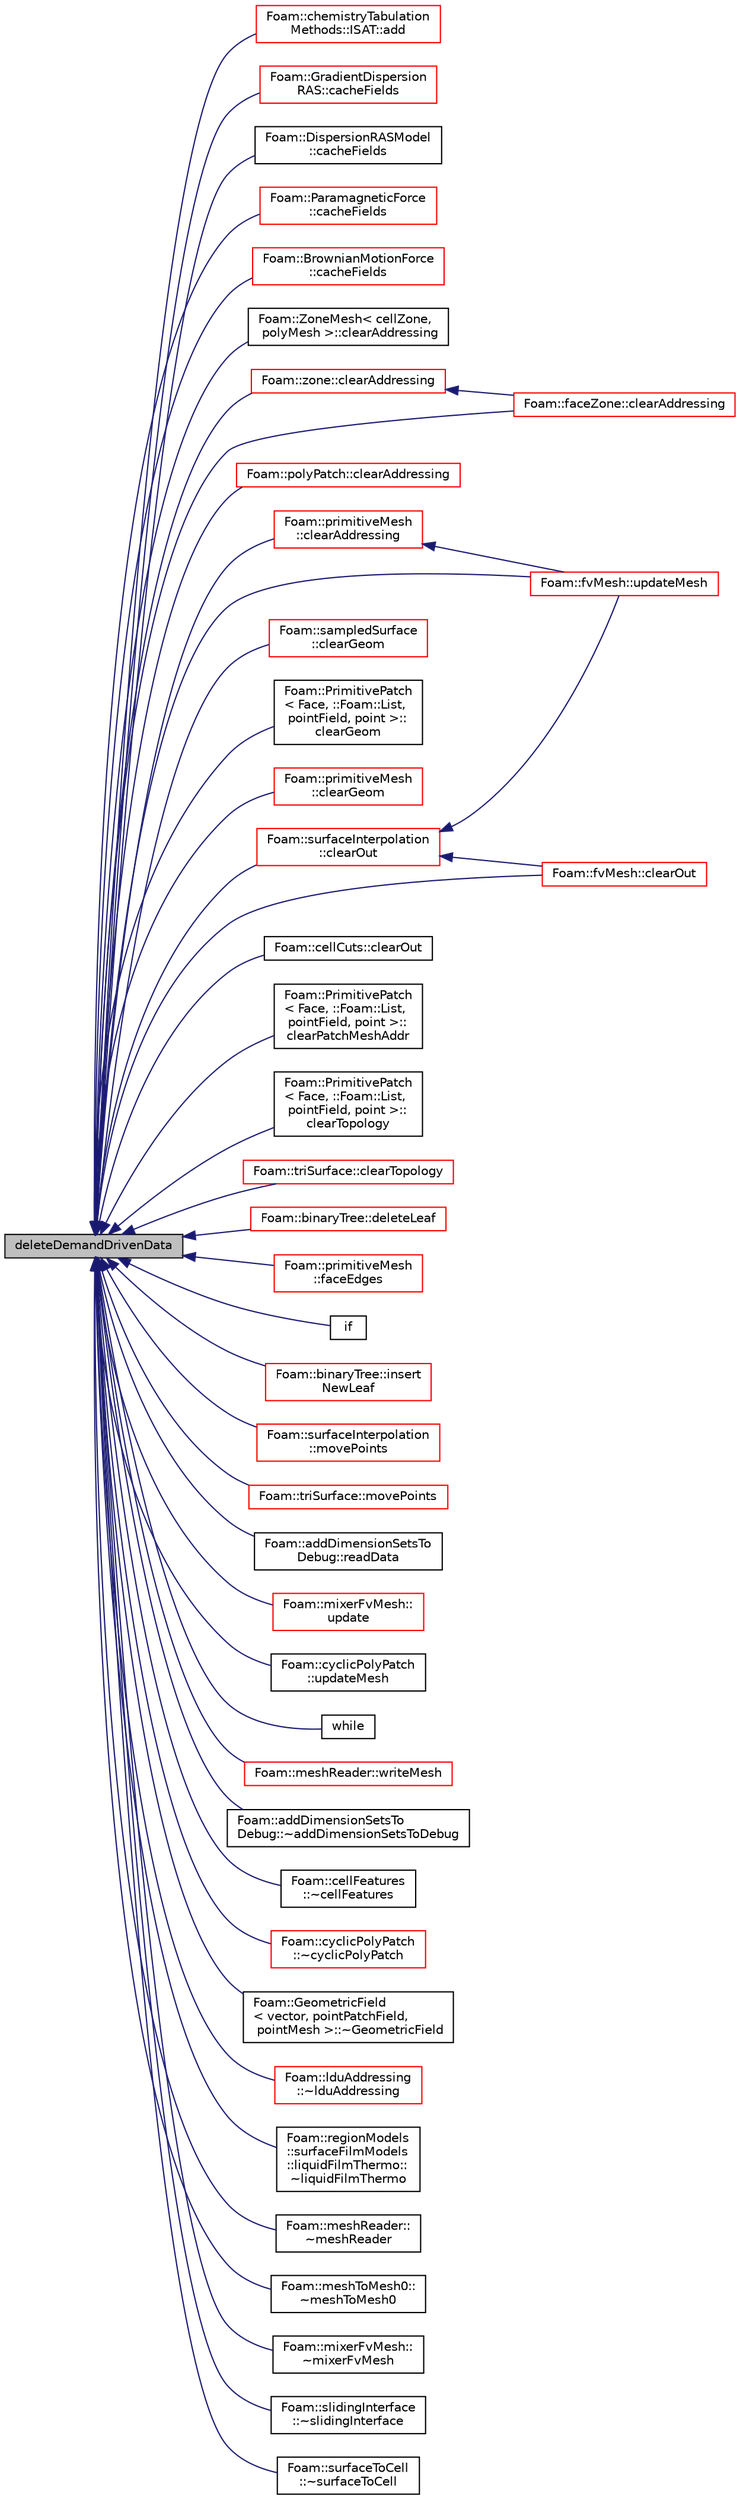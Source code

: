 digraph "deleteDemandDrivenData"
{
  bgcolor="transparent";
  edge [fontname="Helvetica",fontsize="10",labelfontname="Helvetica",labelfontsize="10"];
  node [fontname="Helvetica",fontsize="10",shape=record];
  rankdir="LR";
  Node100083 [label="deleteDemandDrivenData",height=0.2,width=0.4,color="black", fillcolor="grey75", style="filled", fontcolor="black"];
  Node100083 -> Node100084 [dir="back",color="midnightblue",fontsize="10",style="solid",fontname="Helvetica"];
  Node100084 [label="Foam::chemistryTabulation\lMethods::ISAT::add",height=0.2,width=0.4,color="red",URL="$a31129.html#a43753935ab5cec049001873b80d38a01",tooltip="Add information to the tabulation. "];
  Node100083 -> Node100088 [dir="back",color="midnightblue",fontsize="10",style="solid",fontname="Helvetica"];
  Node100088 [label="Foam::GradientDispersion\lRAS::cacheFields",height=0.2,width=0.4,color="red",URL="$a25729.html#a6005414ac27ae3e0b5a783ba216c1906",tooltip="Cache carrier fields. "];
  Node100083 -> Node100090 [dir="back",color="midnightblue",fontsize="10",style="solid",fontname="Helvetica"];
  Node100090 [label="Foam::DispersionRASModel\l::cacheFields",height=0.2,width=0.4,color="black",URL="$a25725.html#a6005414ac27ae3e0b5a783ba216c1906",tooltip="Cache carrier fields. "];
  Node100083 -> Node100091 [dir="back",color="midnightblue",fontsize="10",style="solid",fontname="Helvetica"];
  Node100091 [label="Foam::ParamagneticForce\l::cacheFields",height=0.2,width=0.4,color="red",URL="$a25281.html#a6005414ac27ae3e0b5a783ba216c1906",tooltip="Cache fields. "];
  Node100083 -> Node100093 [dir="back",color="midnightblue",fontsize="10",style="solid",fontname="Helvetica"];
  Node100093 [label="Foam::BrownianMotionForce\l::cacheFields",height=0.2,width=0.4,color="red",URL="$a25737.html#a6005414ac27ae3e0b5a783ba216c1906",tooltip="Cache fields. "];
  Node100083 -> Node100095 [dir="back",color="midnightblue",fontsize="10",style="solid",fontname="Helvetica"];
  Node100095 [label="Foam::ZoneMesh\< cellZone,\l polyMesh \>::clearAddressing",height=0.2,width=0.4,color="black",URL="$a28677.html#aac1ee7169044dccb262b78097d6ab1a8",tooltip="Clear addressing. "];
  Node100083 -> Node100096 [dir="back",color="midnightblue",fontsize="10",style="solid",fontname="Helvetica"];
  Node100096 [label="Foam::zone::clearAddressing",height=0.2,width=0.4,color="red",URL="$a28673.html#aac1ee7169044dccb262b78097d6ab1a8",tooltip="Clear addressing. "];
  Node100096 -> Node100097 [dir="back",color="midnightblue",fontsize="10",style="solid",fontname="Helvetica"];
  Node100097 [label="Foam::faceZone::clearAddressing",height=0.2,width=0.4,color="red",URL="$a28665.html#aac1ee7169044dccb262b78097d6ab1a8",tooltip="Clear addressing. "];
  Node100083 -> Node100097 [dir="back",color="midnightblue",fontsize="10",style="solid",fontname="Helvetica"];
  Node100083 -> Node100194 [dir="back",color="midnightblue",fontsize="10",style="solid",fontname="Helvetica"];
  Node100194 [label="Foam::polyPatch::clearAddressing",height=0.2,width=0.4,color="red",URL="$a28633.html#aac1ee7169044dccb262b78097d6ab1a8",tooltip="Clear addressing. "];
  Node100083 -> Node100228 [dir="back",color="midnightblue",fontsize="10",style="solid",fontname="Helvetica"];
  Node100228 [label="Foam::primitiveMesh\l::clearAddressing",height=0.2,width=0.4,color="red",URL="$a28685.html#aac1ee7169044dccb262b78097d6ab1a8",tooltip="Clear topological data. "];
  Node100228 -> Node100229 [dir="back",color="midnightblue",fontsize="10",style="solid",fontname="Helvetica"];
  Node100229 [label="Foam::fvMesh::updateMesh",height=0.2,width=0.4,color="red",URL="$a23593.html#a9c8cde0b192708d622d874f8cc2df66d",tooltip="Update mesh corresponding to the given map. "];
  Node100083 -> Node101370 [dir="back",color="midnightblue",fontsize="10",style="solid",fontname="Helvetica"];
  Node101370 [label="Foam::sampledSurface\l::clearGeom",height=0.2,width=0.4,color="red",URL="$a30653.html#a9781d3d5d4698ccb4ae3c791960aa0c5"];
  Node100083 -> Node102046 [dir="back",color="midnightblue",fontsize="10",style="solid",fontname="Helvetica"];
  Node102046 [label="Foam::PrimitivePatch\l\< Face, ::Foam::List,\l pointField, point \>::\lclearGeom",height=0.2,width=0.4,color="black",URL="$a28693.html#a499a7f858dc495c47b618e168fec6372"];
  Node100083 -> Node102047 [dir="back",color="midnightblue",fontsize="10",style="solid",fontname="Helvetica"];
  Node102047 [label="Foam::primitiveMesh\l::clearGeom",height=0.2,width=0.4,color="red",URL="$a28685.html#a499a7f858dc495c47b618e168fec6372",tooltip="Clear geometry. "];
  Node100083 -> Node102052 [dir="back",color="midnightblue",fontsize="10",style="solid",fontname="Helvetica"];
  Node102052 [label="Foam::surfaceInterpolation\l::clearOut",height=0.2,width=0.4,color="red",URL="$a24105.html#af320697688df08f1438d37a86bcaf25d",tooltip="Clear all geometry and addressing. "];
  Node102052 -> Node102032 [dir="back",color="midnightblue",fontsize="10",style="solid",fontname="Helvetica"];
  Node102032 [label="Foam::fvMesh::clearOut",height=0.2,width=0.4,color="red",URL="$a23593.html#af320697688df08f1438d37a86bcaf25d",tooltip="Clear all geometry and addressing. "];
  Node102052 -> Node100229 [dir="back",color="midnightblue",fontsize="10",style="solid",fontname="Helvetica"];
  Node100083 -> Node102032 [dir="back",color="midnightblue",fontsize="10",style="solid",fontname="Helvetica"];
  Node100083 -> Node102054 [dir="back",color="midnightblue",fontsize="10",style="solid",fontname="Helvetica"];
  Node102054 [label="Foam::cellCuts::clearOut",height=0.2,width=0.4,color="black",URL="$a22213.html#af320697688df08f1438d37a86bcaf25d",tooltip="Clear out demand driven storage. "];
  Node100083 -> Node102055 [dir="back",color="midnightblue",fontsize="10",style="solid",fontname="Helvetica"];
  Node102055 [label="Foam::PrimitivePatch\l\< Face, ::Foam::List,\l pointField, point \>::\lclearPatchMeshAddr",height=0.2,width=0.4,color="black",URL="$a28693.html#adce7b0b57a3bbab0d02ee8592687eff1"];
  Node100083 -> Node102056 [dir="back",color="midnightblue",fontsize="10",style="solid",fontname="Helvetica"];
  Node102056 [label="Foam::PrimitivePatch\l\< Face, ::Foam::List,\l pointField, point \>::\lclearTopology",height=0.2,width=0.4,color="black",URL="$a28693.html#a7bf396cb5f889f9d774acbbbfcdd83e0"];
  Node100083 -> Node102057 [dir="back",color="midnightblue",fontsize="10",style="solid",fontname="Helvetica"];
  Node102057 [label="Foam::triSurface::clearTopology",height=0.2,width=0.4,color="red",URL="$a31961.html#a7bf396cb5f889f9d774acbbbfcdd83e0"];
  Node100083 -> Node102071 [dir="back",color="midnightblue",fontsize="10",style="solid",fontname="Helvetica"];
  Node102071 [label="Foam::binaryTree::deleteLeaf",height=0.2,width=0.4,color="red",URL="$a31121.html#a22597380d249108b6d08474aba8a98ed",tooltip="Delete a leaf from the binary tree and reshape the binary tree for. "];
  Node100083 -> Node102073 [dir="back",color="midnightblue",fontsize="10",style="solid",fontname="Helvetica"];
  Node102073 [label="Foam::primitiveMesh\l::faceEdges",height=0.2,width=0.4,color="red",URL="$a28685.html#adbfcf489a527a07c33d684834faace79"];
  Node100083 -> Node102126 [dir="back",color="midnightblue",fontsize="10",style="solid",fontname="Helvetica"];
  Node102126 [label="if",height=0.2,width=0.4,color="black",URL="$a39305.html#a8b7f998449b569bf0b55d8c54cbac3cc"];
  Node100083 -> Node102127 [dir="back",color="midnightblue",fontsize="10",style="solid",fontname="Helvetica"];
  Node102127 [label="Foam::binaryTree::insert\lNewLeaf",height=0.2,width=0.4,color="red",URL="$a31121.html#a94f4a0d750cf10f8b5791750a6859483"];
  Node100083 -> Node102002 [dir="back",color="midnightblue",fontsize="10",style="solid",fontname="Helvetica"];
  Node102002 [label="Foam::surfaceInterpolation\l::movePoints",height=0.2,width=0.4,color="red",URL="$a24105.html#a049fe0a86e2c86b4c0bb5fe02583bea4",tooltip="Do what is neccessary if the mesh has moved. "];
  Node100083 -> Node102129 [dir="back",color="midnightblue",fontsize="10",style="solid",fontname="Helvetica"];
  Node102129 [label="Foam::triSurface::movePoints",height=0.2,width=0.4,color="red",URL="$a31961.html#ab62834098bae1d3887f578c700754f39",tooltip="Move points. "];
  Node100083 -> Node102131 [dir="back",color="midnightblue",fontsize="10",style="solid",fontname="Helvetica"];
  Node102131 [label="Foam::addDimensionSetsTo\lDebug::readData",height=0.2,width=0.4,color="black",URL="$a27485.html#a27acfcce377f5e7a42aa7545b6601208",tooltip="Read. "];
  Node100083 -> Node102132 [dir="back",color="midnightblue",fontsize="10",style="solid",fontname="Helvetica"];
  Node102132 [label="Foam::mixerFvMesh::\lupdate",height=0.2,width=0.4,color="red",URL="$a31817.html#aa2aac016e2bf7b5bd2b271786c2791aa",tooltip="Update the mesh for both mesh motion and topology change. "];
  Node100083 -> Node102134 [dir="back",color="midnightblue",fontsize="10",style="solid",fontname="Helvetica"];
  Node102134 [label="Foam::cyclicPolyPatch\l::updateMesh",height=0.2,width=0.4,color="black",URL="$a28589.html#a06139aa7a91eeed82560f0c3d03d1845",tooltip="Update of the patch topology. "];
  Node100083 -> Node100229 [dir="back",color="midnightblue",fontsize="10",style="solid",fontname="Helvetica"];
  Node100083 -> Node101868 [dir="back",color="midnightblue",fontsize="10",style="solid",fontname="Helvetica"];
  Node101868 [label="while",height=0.2,width=0.4,color="black",URL="$a39338.html#a0b9d5d8b1ecc0bf63b4c35f41598a500"];
  Node100083 -> Node100959 [dir="back",color="midnightblue",fontsize="10",style="solid",fontname="Helvetica"];
  Node100959 [label="Foam::meshReader::writeMesh",height=0.2,width=0.4,color="red",URL="$a22065.html#a8cf37a82791cedec0e4111345c4f8eb9",tooltip="Write mesh. "];
  Node100083 -> Node102135 [dir="back",color="midnightblue",fontsize="10",style="solid",fontname="Helvetica"];
  Node102135 [label="Foam::addDimensionSetsTo\lDebug::~addDimensionSetsToDebug",height=0.2,width=0.4,color="black",URL="$a27485.html#a063cc2dd4df56987561c7d82197b2841"];
  Node100083 -> Node102136 [dir="back",color="midnightblue",fontsize="10",style="solid",fontname="Helvetica"];
  Node102136 [label="Foam::cellFeatures\l::~cellFeatures",height=0.2,width=0.4,color="black",URL="$a26109.html#a65f70a57be101402e9ffa05cdec287fa",tooltip="Destructor. "];
  Node100083 -> Node102137 [dir="back",color="midnightblue",fontsize="10",style="solid",fontname="Helvetica"];
  Node102137 [label="Foam::cyclicPolyPatch\l::~cyclicPolyPatch",height=0.2,width=0.4,color="red",URL="$a28589.html#ad1f3b9370cbbce7b9c8dfb249009db21",tooltip="Destructor. "];
  Node100083 -> Node102139 [dir="back",color="midnightblue",fontsize="10",style="solid",fontname="Helvetica"];
  Node102139 [label="Foam::GeometricField\l\< vector, pointPatchField,\l pointMesh \>::~GeometricField",height=0.2,width=0.4,color="black",URL="$a23249.html#ab663e8962fece273154c59856e58368a",tooltip="Destructor. "];
  Node100083 -> Node102140 [dir="back",color="midnightblue",fontsize="10",style="solid",fontname="Helvetica"];
  Node102140 [label="Foam::lduAddressing\l::~lduAddressing",height=0.2,width=0.4,color="red",URL="$a27897.html#a5ad6bb0cbf3d497d339047f69f5baa4e",tooltip="Destructor. "];
  Node100083 -> Node102142 [dir="back",color="midnightblue",fontsize="10",style="solid",fontname="Helvetica"];
  Node102142 [label="Foam::regionModels\l::surfaceFilmModels\l::liquidFilmThermo::\l~liquidFilmThermo",height=0.2,width=0.4,color="black",URL="$a30141.html#a80314d2c049aedaf23246c6311f43156",tooltip="Destructor. "];
  Node100083 -> Node102143 [dir="back",color="midnightblue",fontsize="10",style="solid",fontname="Helvetica"];
  Node102143 [label="Foam::meshReader::\l~meshReader",height=0.2,width=0.4,color="black",URL="$a22065.html#a2a1a55e91bbc73bde22dba3ddf455605",tooltip="Destructor. "];
  Node100083 -> Node102144 [dir="back",color="midnightblue",fontsize="10",style="solid",fontname="Helvetica"];
  Node102144 [label="Foam::meshToMesh0::\l~meshToMesh0",height=0.2,width=0.4,color="black",URL="$a30529.html#a9108441180eae20172492d3092c5a65b",tooltip="Destructor. "];
  Node100083 -> Node102145 [dir="back",color="midnightblue",fontsize="10",style="solid",fontname="Helvetica"];
  Node102145 [label="Foam::mixerFvMesh::\l~mixerFvMesh",height=0.2,width=0.4,color="black",URL="$a31817.html#af1cfc67c141c822327c38a2cc56db4f3",tooltip="Destructor. "];
  Node100083 -> Node102146 [dir="back",color="midnightblue",fontsize="10",style="solid",fontname="Helvetica"];
  Node102146 [label="Foam::slidingInterface\l::~slidingInterface",height=0.2,width=0.4,color="black",URL="$a22513.html#adbcdd83f57edc59dfb72df932db950cb",tooltip="Destructor. "];
  Node100083 -> Node102147 [dir="back",color="midnightblue",fontsize="10",style="solid",fontname="Helvetica"];
  Node102147 [label="Foam::surfaceToCell\l::~surfaceToCell",height=0.2,width=0.4,color="black",URL="$a26461.html#a4e871866bafae0fe9ee5647a8b4faab5",tooltip="Destructor. "];
}
